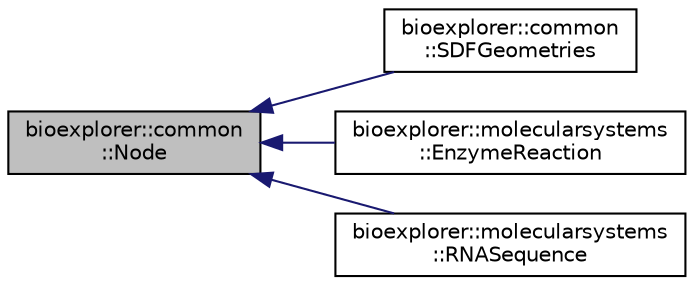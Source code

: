 digraph "bioexplorer::common::Node"
{
 // LATEX_PDF_SIZE
  edge [fontname="Helvetica",fontsize="10",labelfontname="Helvetica",labelfontsize="10"];
  node [fontname="Helvetica",fontsize="10",shape=record];
  rankdir="LR";
  Node1 [label="bioexplorer::common\l::Node",height=0.2,width=0.4,color="black", fillcolor="grey75", style="filled", fontcolor="black",tooltip="The Node class."];
  Node1 -> Node2 [dir="back",color="midnightblue",fontsize="10",style="solid",fontname="Helvetica"];
  Node2 [label="bioexplorer::common\l::SDFGeometries",height=0.2,width=0.4,color="black", fillcolor="white", style="filled",URL="$d1/d1c/classbioexplorer_1_1common_1_1SDFGeometries.html",tooltip="The SDFGeometries abstract class is used as a parent to any assembly that potentially requires the si..."];
  Node1 -> Node3 [dir="back",color="midnightblue",fontsize="10",style="solid",fontname="Helvetica"];
  Node3 [label="bioexplorer::molecularsystems\l::EnzymeReaction",height=0.2,width=0.4,color="black", fillcolor="white", style="filled",URL="$d4/d07/classbioexplorer_1_1molecularsystems_1_1EnzymeReaction.html",tooltip="An Enzyme reaction is a object that combines an existing enyzme, a list of substrates and a list of p..."];
  Node1 -> Node4 [dir="back",color="midnightblue",fontsize="10",style="solid",fontname="Helvetica"];
  Node4 [label="bioexplorer::molecularsystems\l::RNASequence",height=0.2,width=0.4,color="black", fillcolor="white", style="filled",URL="$d0/d53/classbioexplorer_1_1molecularsystems_1_1RNASequence.html",tooltip="The RNASequence class."];
}
